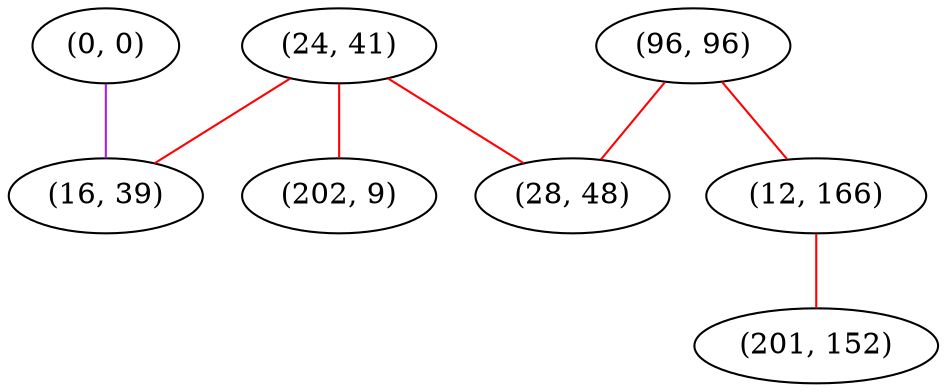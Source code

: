 graph "" {
"(24, 41)";
"(96, 96)";
"(28, 48)";
"(12, 166)";
"(0, 0)";
"(202, 9)";
"(201, 152)";
"(16, 39)";
"(24, 41)" -- "(202, 9)"  [color=red, key=0, weight=1];
"(24, 41)" -- "(16, 39)"  [color=red, key=0, weight=1];
"(24, 41)" -- "(28, 48)"  [color=red, key=0, weight=1];
"(96, 96)" -- "(12, 166)"  [color=red, key=0, weight=1];
"(96, 96)" -- "(28, 48)"  [color=red, key=0, weight=1];
"(12, 166)" -- "(201, 152)"  [color=red, key=0, weight=1];
"(0, 0)" -- "(16, 39)"  [color=purple, key=0, weight=4];
}
